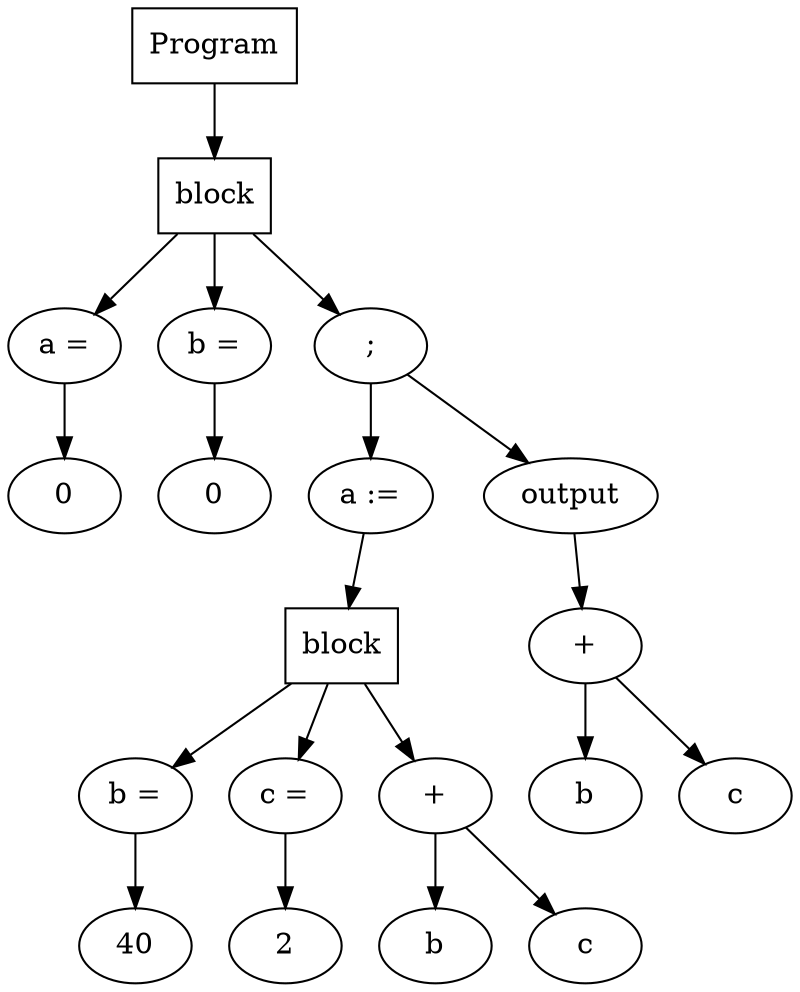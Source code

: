 digraph AST {
1 [label="0"];
2 [label="a ="];
2 -> 1
3 [label="0"];
4 [label="b ="];
4 -> 3
5 [label="40"];
6 [label="b ="];
6 -> 5
7 [label="2"];
8 [label="c ="];
8 -> 7
9 [label="b"];
10 [label="c"];
11 [label="+"];
11 -> 9
11 -> 10
12 [shape=box, label="block"];
12 -> 6
12 -> 8
12 -> 11
13 [label="a :="];
13 -> 12
14 [label="b"];
15 [label="c"];
16 [label="+"];
16 -> 14
16 -> 15
17 [label="output"];
17 -> 16
18 [label=";"];
18 -> 13
18 -> 17
19 [shape=box, label="block"];
19 -> 2
19 -> 4
19 -> 18
20 [shape=box, label="Program"];
20 -> 19
}
